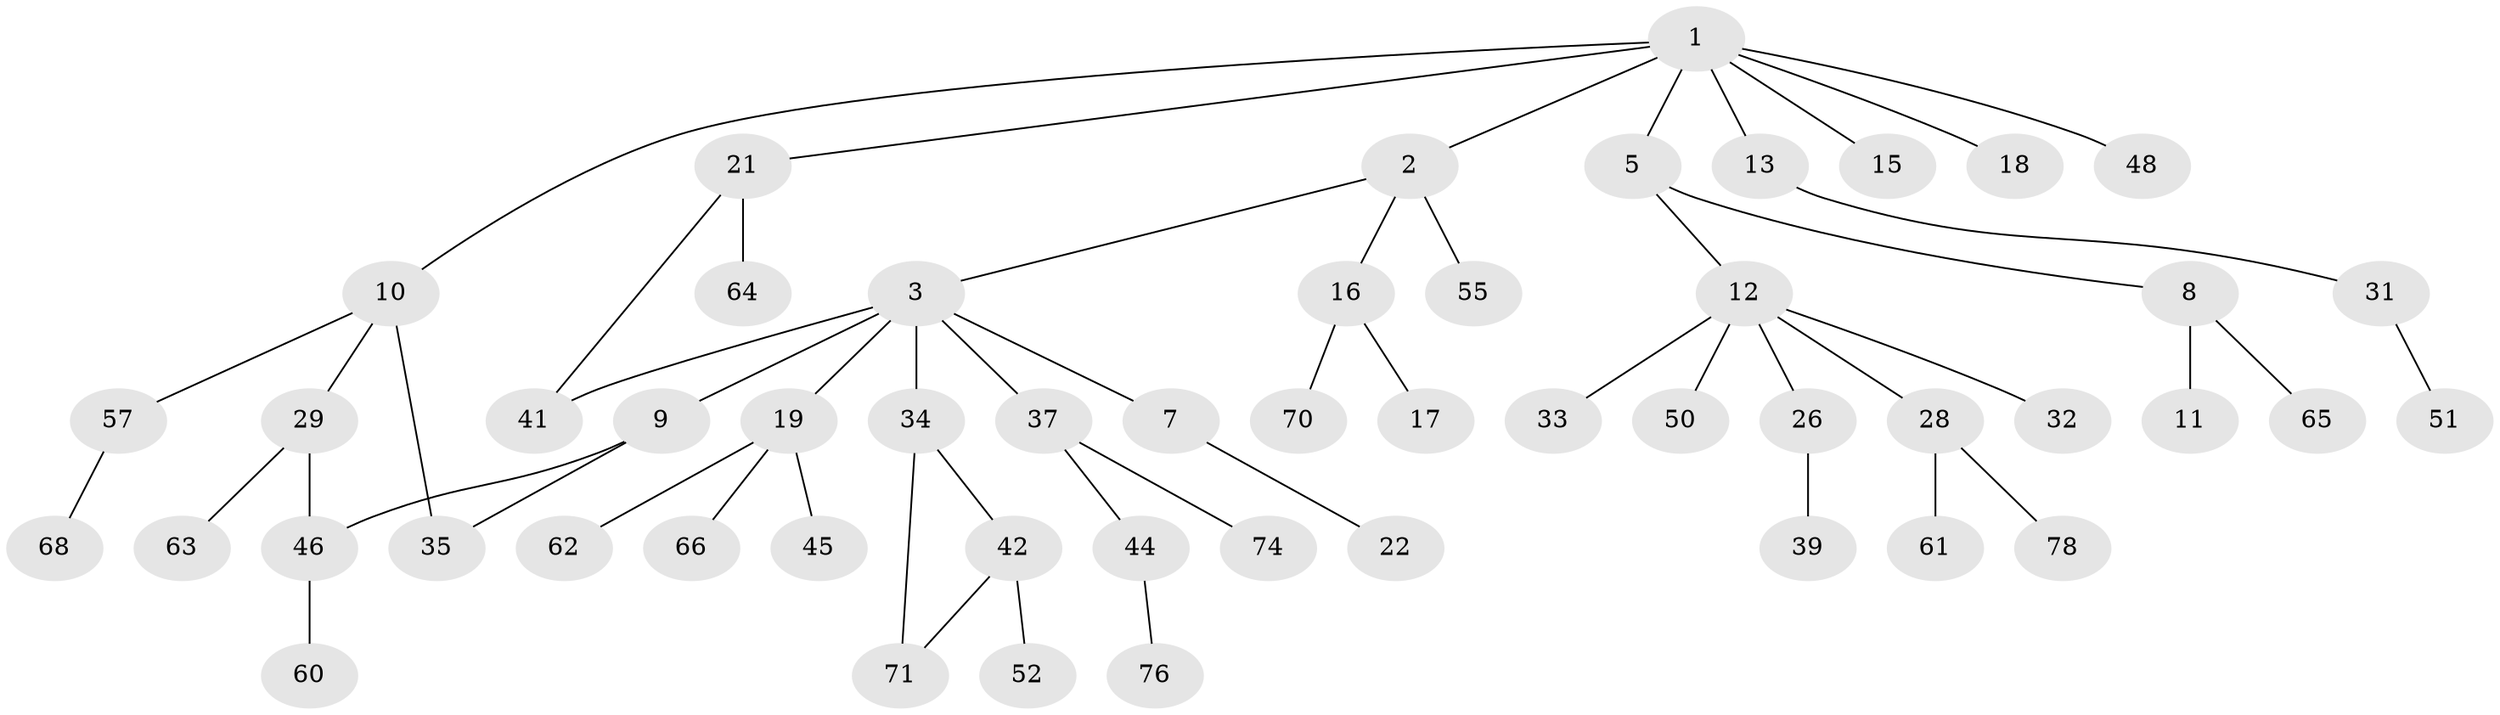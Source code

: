 // original degree distribution, {9: 0.01282051282051282, 4: 0.08974358974358974, 7: 0.01282051282051282, 1: 0.46153846153846156, 3: 0.16666666666666666, 2: 0.24358974358974358, 5: 0.01282051282051282}
// Generated by graph-tools (version 1.1) at 2025/41/03/06/25 10:41:31]
// undirected, 52 vertices, 55 edges
graph export_dot {
graph [start="1"]
  node [color=gray90,style=filled];
  1 [super="+4"];
  2 [super="+53"];
  3 [super="+24"];
  5 [super="+6"];
  7 [super="+54"];
  8 [super="+25"];
  9 [super="+30"];
  10 [super="+14"];
  11;
  12 [super="+20"];
  13;
  15;
  16 [super="+23"];
  17 [super="+59"];
  18 [super="+56"];
  19 [super="+27"];
  21 [super="+43"];
  22;
  26;
  28 [super="+36"];
  29;
  31;
  32;
  33;
  34 [super="+72"];
  35;
  37 [super="+38"];
  39 [super="+40"];
  41;
  42 [super="+47"];
  44 [super="+49"];
  45;
  46 [super="+69"];
  48;
  50;
  51 [super="+67"];
  52;
  55;
  57 [super="+58"];
  60;
  61;
  62;
  63;
  64 [super="+75"];
  65;
  66;
  68 [super="+73"];
  70;
  71 [super="+77"];
  74;
  76;
  78;
  1 -- 2;
  1 -- 5;
  1 -- 10;
  1 -- 13;
  1 -- 15;
  1 -- 18;
  1 -- 21;
  1 -- 48;
  2 -- 3;
  2 -- 16;
  2 -- 55;
  3 -- 7;
  3 -- 9;
  3 -- 19;
  3 -- 37;
  3 -- 41;
  3 -- 34;
  5 -- 8;
  5 -- 12;
  7 -- 22;
  8 -- 11;
  8 -- 65;
  9 -- 35;
  9 -- 46;
  10 -- 29;
  10 -- 57;
  10 -- 35;
  12 -- 32;
  12 -- 33;
  12 -- 50;
  12 -- 26;
  12 -- 28;
  13 -- 31;
  16 -- 17;
  16 -- 70;
  19 -- 45;
  19 -- 66;
  19 -- 62;
  21 -- 64;
  21 -- 41;
  26 -- 39;
  28 -- 61;
  28 -- 78;
  29 -- 63;
  29 -- 46;
  31 -- 51;
  34 -- 42;
  34 -- 71;
  37 -- 44;
  37 -- 74;
  42 -- 71;
  42 -- 52;
  44 -- 76;
  46 -- 60;
  57 -- 68;
}
